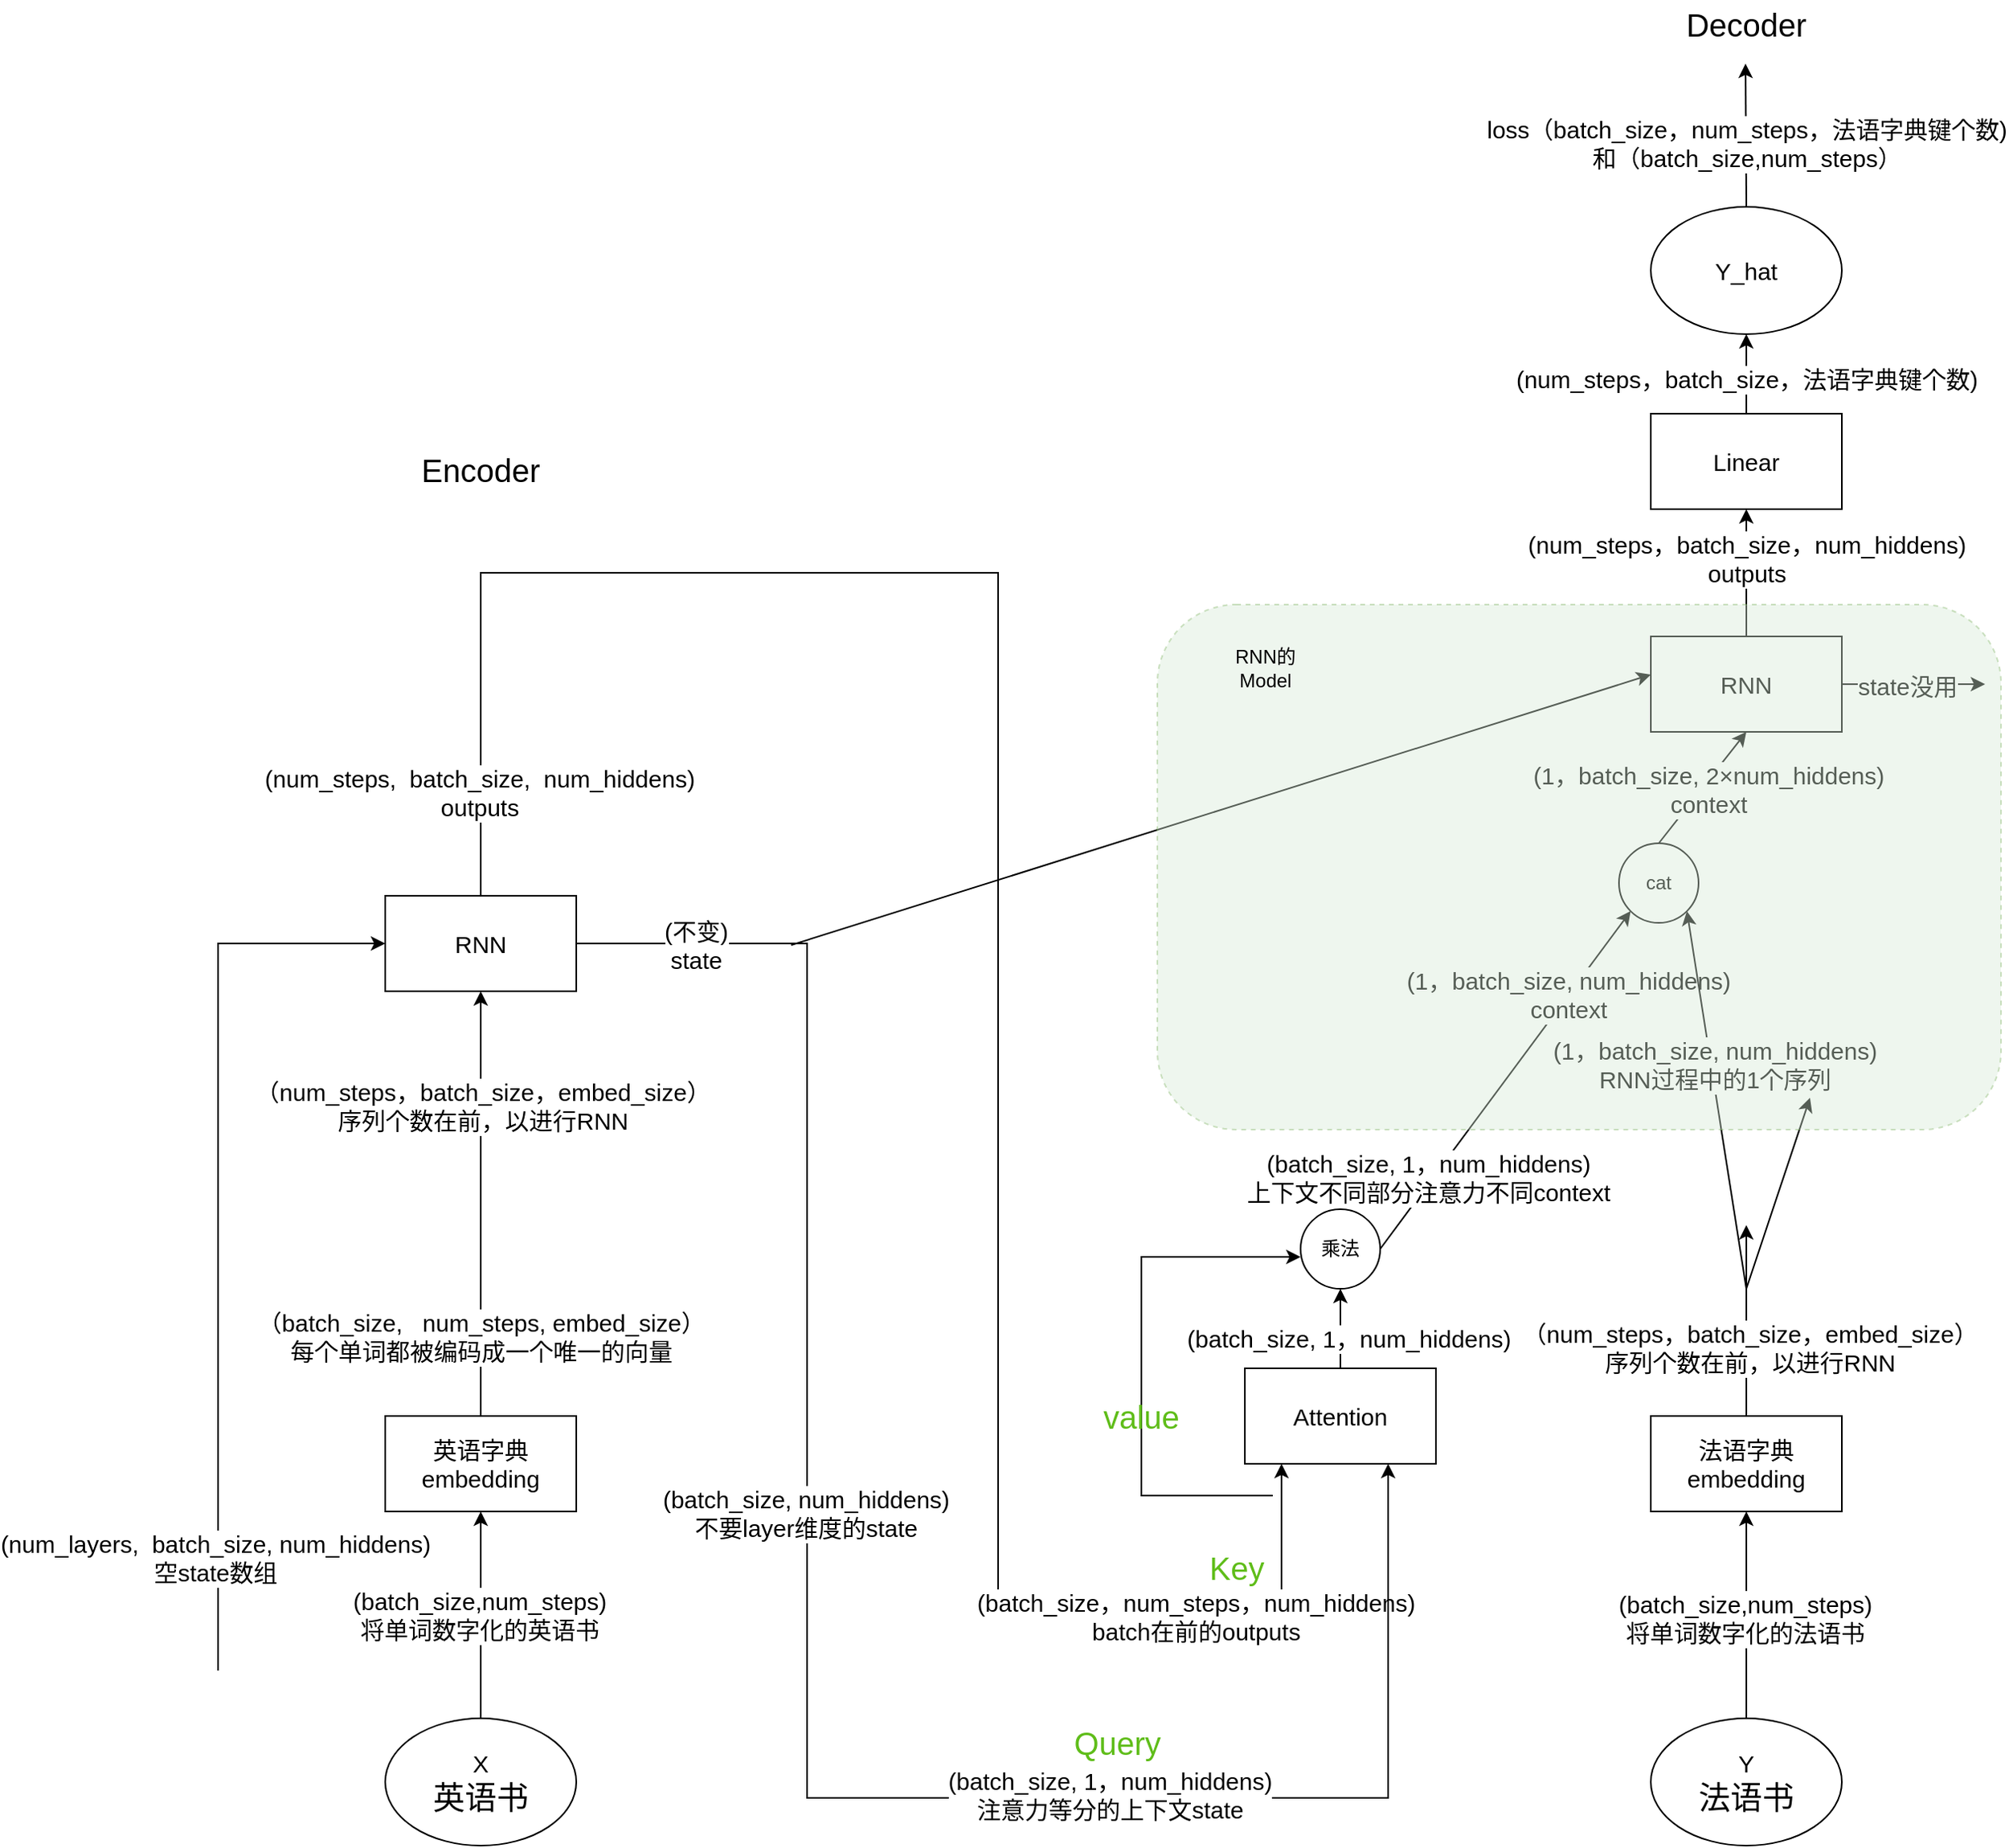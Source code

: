 <mxfile version="24.6.4" type="github">
  <diagram name="第 1 页" id="t57Mj6TWYS3Gnbbgc8SS">
    <mxGraphModel dx="2031" dy="1447" grid="1" gridSize="10" guides="1" tooltips="1" connect="1" arrows="1" fold="1" page="1" pageScale="1" pageWidth="1169" pageHeight="827" math="0" shadow="0">
      <root>
        <mxCell id="0" />
        <mxCell id="1" parent="0" />
        <mxCell id="ImswRMmQOFZAzSXgzo8e-5" style="edgeStyle=orthogonalEdgeStyle;rounded=0;orthogonalLoop=1;jettySize=auto;html=1;exitX=0.5;exitY=0;exitDx=0;exitDy=0;entryX=0.5;entryY=1;entryDx=0;entryDy=0;" edge="1" parent="1" source="ImswRMmQOFZAzSXgzo8e-1" target="ImswRMmQOFZAzSXgzo8e-4">
          <mxGeometry relative="1" as="geometry" />
        </mxCell>
        <mxCell id="ImswRMmQOFZAzSXgzo8e-35" value="&lt;font style=&quot;font-size: 15px;&quot;&gt;（batch_size,&amp;nbsp; &amp;nbsp;num_steps, embed_size）&lt;/font&gt;&lt;div&gt;&lt;font style=&quot;font-size: 15px;&quot;&gt;每个单词都被编码成一个唯一的向量&lt;/font&gt;&lt;/div&gt;" style="edgeLabel;html=1;align=center;verticalAlign=middle;resizable=0;points=[];" vertex="1" connectable="0" parent="ImswRMmQOFZAzSXgzo8e-5">
          <mxGeometry x="-0.622" relative="1" as="geometry">
            <mxPoint as="offset" />
          </mxGeometry>
        </mxCell>
        <mxCell id="ImswRMmQOFZAzSXgzo8e-37" value="&lt;font style=&quot;font-size: 15px;&quot;&gt;（num_steps，batch_size，embed_size）&lt;/font&gt;&lt;div&gt;&lt;span style=&quot;font-size: 15px;&quot;&gt;序列个数在前，以进行RNN&lt;/span&gt;&lt;/div&gt;" style="edgeLabel;html=1;align=center;verticalAlign=middle;resizable=0;points=[];" vertex="1" connectable="0" parent="ImswRMmQOFZAzSXgzo8e-5">
          <mxGeometry x="0.465" y="-1" relative="1" as="geometry">
            <mxPoint as="offset" />
          </mxGeometry>
        </mxCell>
        <mxCell id="ImswRMmQOFZAzSXgzo8e-1" value="&lt;font style=&quot;font-size: 15px;&quot;&gt;英语字典embedding&lt;/font&gt;" style="rounded=0;whiteSpace=wrap;html=1;" vertex="1" parent="1">
          <mxGeometry x="125" y="530" width="120" height="60" as="geometry" />
        </mxCell>
        <mxCell id="ImswRMmQOFZAzSXgzo8e-2" value="" style="endArrow=classic;html=1;rounded=0;entryX=0.5;entryY=1;entryDx=0;entryDy=0;exitX=0.5;exitY=0;exitDx=0;exitDy=0;" edge="1" parent="1" source="ImswRMmQOFZAzSXgzo8e-99" target="ImswRMmQOFZAzSXgzo8e-1">
          <mxGeometry width="50" height="50" relative="1" as="geometry">
            <mxPoint x="185" y="710" as="sourcePoint" />
            <mxPoint x="465" y="383" as="targetPoint" />
          </mxGeometry>
        </mxCell>
        <mxCell id="ImswRMmQOFZAzSXgzo8e-7" value="&lt;font style=&quot;font-size: 15px;&quot;&gt;(batch_size,num_steps)&lt;/font&gt;&lt;div&gt;&lt;font style=&quot;font-size: 15px;&quot;&gt;将单词数字化的英语书&lt;/font&gt;&lt;/div&gt;" style="edgeLabel;html=1;align=center;verticalAlign=middle;resizable=0;points=[];" vertex="1" connectable="0" parent="ImswRMmQOFZAzSXgzo8e-2">
          <mxGeometry x="0.003" y="1" relative="1" as="geometry">
            <mxPoint as="offset" />
          </mxGeometry>
        </mxCell>
        <mxCell id="ImswRMmQOFZAzSXgzo8e-13" style="edgeStyle=orthogonalEdgeStyle;rounded=0;orthogonalLoop=1;jettySize=auto;html=1;exitX=0.5;exitY=0;exitDx=0;exitDy=0;entryX=0.188;entryY=1;entryDx=0;entryDy=0;entryPerimeter=0;" edge="1" parent="1" source="ImswRMmQOFZAzSXgzo8e-4" target="ImswRMmQOFZAzSXgzo8e-23">
          <mxGeometry relative="1" as="geometry">
            <mxPoint x="680" y="510" as="targetPoint" />
            <Array as="points">
              <mxPoint x="185" />
              <mxPoint x="510" />
              <mxPoint x="510" y="660" />
              <mxPoint x="688" y="660" />
              <mxPoint x="688" y="560" />
              <mxPoint x="688" y="560" />
            </Array>
          </mxGeometry>
        </mxCell>
        <mxCell id="ImswRMmQOFZAzSXgzo8e-24" value="&lt;div&gt;&lt;span style=&quot;font-size: 15px;&quot;&gt;(num_steps,&amp;nbsp; batch_size,&amp;nbsp; num_hiddens)&lt;/span&gt;&lt;br&gt;&lt;/div&gt;&lt;font style=&quot;font-size: 15px;&quot;&gt;outputs&lt;/font&gt;" style="edgeLabel;html=1;align=center;verticalAlign=middle;resizable=0;points=[];" vertex="1" connectable="0" parent="ImswRMmQOFZAzSXgzo8e-13">
          <mxGeometry x="-0.911" y="1" relative="1" as="geometry">
            <mxPoint as="offset" />
          </mxGeometry>
        </mxCell>
        <mxCell id="ImswRMmQOFZAzSXgzo8e-26" value="&lt;div&gt;&lt;span style=&quot;font-size: 15px;&quot;&gt;(&lt;/span&gt;&lt;span style=&quot;font-size: 15px;&quot;&gt;batch_size，&lt;/span&gt;&lt;span style=&quot;font-size: 15px;&quot;&gt;num_steps，num_hiddens)&lt;/span&gt;&lt;/div&gt;&lt;font style=&quot;font-size: 15px;&quot;&gt;batch在前的outputs&lt;/font&gt;" style="edgeLabel;html=1;align=center;verticalAlign=middle;resizable=0;points=[];" vertex="1" connectable="0" parent="ImswRMmQOFZAzSXgzo8e-13">
          <mxGeometry x="0.82" y="2" relative="1" as="geometry">
            <mxPoint x="-23" y="-2" as="offset" />
          </mxGeometry>
        </mxCell>
        <mxCell id="ImswRMmQOFZAzSXgzo8e-14" style="edgeStyle=orthogonalEdgeStyle;rounded=0;orthogonalLoop=1;jettySize=auto;html=1;exitX=1;exitY=0.5;exitDx=0;exitDy=0;entryX=0.75;entryY=1;entryDx=0;entryDy=0;" edge="1" parent="1" source="ImswRMmQOFZAzSXgzo8e-4" target="ImswRMmQOFZAzSXgzo8e-23">
          <mxGeometry relative="1" as="geometry">
            <mxPoint x="770" y="580" as="targetPoint" />
            <Array as="points">
              <mxPoint x="390" y="233" />
              <mxPoint x="390" y="770" />
              <mxPoint x="755" y="770" />
            </Array>
          </mxGeometry>
        </mxCell>
        <mxCell id="ImswRMmQOFZAzSXgzo8e-22" value="&lt;div style=&quot;font-size: 15px;&quot;&gt;&lt;br&gt;&lt;/div&gt;" style="edgeLabel;html=1;align=center;verticalAlign=middle;resizable=0;points=[];" vertex="1" connectable="0" parent="ImswRMmQOFZAzSXgzo8e-14">
          <mxGeometry x="0.167" y="2" relative="1" as="geometry">
            <mxPoint as="offset" />
          </mxGeometry>
        </mxCell>
        <mxCell id="ImswRMmQOFZAzSXgzo8e-45" value="&lt;div style=&quot;font-size: 15px;&quot;&gt;&lt;br&gt;&lt;/div&gt;" style="edgeLabel;html=1;align=center;verticalAlign=middle;resizable=0;points=[];" vertex="1" connectable="0" parent="ImswRMmQOFZAzSXgzo8e-14">
          <mxGeometry x="0.333" relative="1" as="geometry">
            <mxPoint as="offset" />
          </mxGeometry>
        </mxCell>
        <mxCell id="ImswRMmQOFZAzSXgzo8e-49" value="&lt;div style=&quot;font-size: 15px;&quot;&gt;&lt;br&gt;&lt;/div&gt;" style="edgeLabel;html=1;align=center;verticalAlign=middle;resizable=0;points=[];" vertex="1" connectable="0" parent="ImswRMmQOFZAzSXgzo8e-14">
          <mxGeometry x="-0.758" y="2" relative="1" as="geometry">
            <mxPoint x="-42" as="offset" />
          </mxGeometry>
        </mxCell>
        <mxCell id="ImswRMmQOFZAzSXgzo8e-50" value="&lt;div style=&quot;font-size: 15px;&quot;&gt;(batch_size, 1，num_hiddens)&lt;/div&gt;&lt;div style=&quot;font-size: 15px;&quot;&gt;注意力等分的上下文state&lt;/div&gt;" style="edgeLabel;html=1;align=center;verticalAlign=middle;resizable=0;points=[];" vertex="1" connectable="0" parent="ImswRMmQOFZAzSXgzo8e-14">
          <mxGeometry x="0.362" y="2" relative="1" as="geometry">
            <mxPoint x="16" as="offset" />
          </mxGeometry>
        </mxCell>
        <mxCell id="ImswRMmQOFZAzSXgzo8e-83" value="&lt;div style=&quot;font-size: 15px;&quot;&gt;(batch_size, num_hiddens)&lt;/div&gt;&lt;font style=&quot;font-size: 15px;&quot;&gt;不要layer维度的state&lt;/font&gt;" style="edgeLabel;html=1;align=center;verticalAlign=middle;resizable=0;points=[];" vertex="1" connectable="0" parent="ImswRMmQOFZAzSXgzo8e-14">
          <mxGeometry x="-0.2" y="-1" relative="1" as="geometry">
            <mxPoint as="offset" />
          </mxGeometry>
        </mxCell>
        <mxCell id="ImswRMmQOFZAzSXgzo8e-85" value="&lt;div style=&quot;font-size: 15px;&quot;&gt;(不变)&lt;/div&gt;&lt;font style=&quot;font-size: 15px;&quot;&gt;state&lt;/font&gt;" style="edgeLabel;html=1;align=center;verticalAlign=middle;resizable=0;points=[];" vertex="1" connectable="0" parent="ImswRMmQOFZAzSXgzo8e-14">
          <mxGeometry x="-0.81" y="-1" relative="1" as="geometry">
            <mxPoint x="-45" as="offset" />
          </mxGeometry>
        </mxCell>
        <mxCell id="ImswRMmQOFZAzSXgzo8e-4" value="&lt;font style=&quot;font-size: 15px;&quot;&gt;RNN&lt;/font&gt;" style="rounded=0;whiteSpace=wrap;html=1;" vertex="1" parent="1">
          <mxGeometry x="125" y="203" width="120" height="60" as="geometry" />
        </mxCell>
        <mxCell id="ImswRMmQOFZAzSXgzo8e-8" value="&lt;font style=&quot;font-size: 20px;&quot;&gt;Encoder&lt;/font&gt;" style="text;html=1;align=center;verticalAlign=middle;whiteSpace=wrap;rounded=0;" vertex="1" parent="1">
          <mxGeometry x="155" y="-80" width="60" height="30" as="geometry" />
        </mxCell>
        <mxCell id="ImswRMmQOFZAzSXgzo8e-9" value="&lt;font style=&quot;font-size: 20px;&quot;&gt;Decoder&lt;/font&gt;" style="text;html=1;align=center;verticalAlign=middle;whiteSpace=wrap;rounded=0;" vertex="1" parent="1">
          <mxGeometry x="950" y="-360" width="60" height="30" as="geometry" />
        </mxCell>
        <mxCell id="ImswRMmQOFZAzSXgzo8e-10" value="" style="endArrow=classic;html=1;rounded=0;entryX=0;entryY=0.5;entryDx=0;entryDy=0;edgeStyle=orthogonalEdgeStyle;" edge="1" parent="1" target="ImswRMmQOFZAzSXgzo8e-4">
          <mxGeometry width="50" height="50" relative="1" as="geometry">
            <mxPoint x="20" y="690" as="sourcePoint" />
            <mxPoint x="425" y="290" as="targetPoint" />
            <Array as="points">
              <mxPoint x="20" y="233" />
            </Array>
          </mxGeometry>
        </mxCell>
        <mxCell id="ImswRMmQOFZAzSXgzo8e-19" value="&lt;div&gt;&lt;font style=&quot;font-size: 15px;&quot;&gt;(num_layers,&amp;nbsp; batch_size, num_hiddens)&lt;/font&gt;&lt;/div&gt;&lt;font style=&quot;font-size: 15px;&quot;&gt;空state数组&lt;/font&gt;" style="edgeLabel;html=1;align=center;verticalAlign=middle;resizable=0;points=[];" vertex="1" connectable="0" parent="ImswRMmQOFZAzSXgzo8e-10">
          <mxGeometry x="-0.498" y="2" relative="1" as="geometry">
            <mxPoint y="70" as="offset" />
          </mxGeometry>
        </mxCell>
        <mxCell id="ImswRMmQOFZAzSXgzo8e-55" style="edgeStyle=orthogonalEdgeStyle;rounded=0;orthogonalLoop=1;jettySize=auto;html=1;exitX=0.5;exitY=0;exitDx=0;exitDy=0;entryX=0.5;entryY=1;entryDx=0;entryDy=0;" edge="1" parent="1" source="ImswRMmQOFZAzSXgzo8e-23" target="ImswRMmQOFZAzSXgzo8e-56">
          <mxGeometry relative="1" as="geometry">
            <mxPoint x="725" y="293" as="targetPoint" />
            <Array as="points" />
          </mxGeometry>
        </mxCell>
        <mxCell id="ImswRMmQOFZAzSXgzo8e-103" value="&lt;div style=&quot;font-size: 15px;&quot;&gt;(batch_size, 1，num_hiddens)&lt;/div&gt;" style="edgeLabel;html=1;align=center;verticalAlign=middle;resizable=0;points=[];" vertex="1" connectable="0" parent="ImswRMmQOFZAzSXgzo8e-55">
          <mxGeometry x="-0.013" y="-2" relative="1" as="geometry">
            <mxPoint x="3" y="5" as="offset" />
          </mxGeometry>
        </mxCell>
        <mxCell id="ImswRMmQOFZAzSXgzo8e-23" value="&lt;font style=&quot;font-size: 15px;&quot;&gt;Attention&lt;/font&gt;" style="rounded=0;whiteSpace=wrap;html=1;" vertex="1" parent="1">
          <mxGeometry x="665" y="500" width="120" height="60" as="geometry" />
        </mxCell>
        <mxCell id="ImswRMmQOFZAzSXgzo8e-40" style="edgeStyle=orthogonalEdgeStyle;rounded=0;orthogonalLoop=1;jettySize=auto;html=1;exitX=0.5;exitY=0;exitDx=0;exitDy=0;" edge="1" parent="1" source="ImswRMmQOFZAzSXgzo8e-29">
          <mxGeometry relative="1" as="geometry">
            <mxPoint x="980" y="410" as="targetPoint" />
          </mxGeometry>
        </mxCell>
        <mxCell id="ImswRMmQOFZAzSXgzo8e-42" value="&lt;font style=&quot;font-size: 15px;&quot;&gt;（num_steps，batch_size，embed_size）&lt;/font&gt;&lt;div&gt;&lt;span style=&quot;font-size: 15px;&quot;&gt;序列个数在前，以进行RNN&lt;/span&gt;&lt;/div&gt;" style="edgeLabel;html=1;align=center;verticalAlign=middle;resizable=0;points=[];" vertex="1" connectable="0" parent="ImswRMmQOFZAzSXgzo8e-40">
          <mxGeometry x="-0.282" y="-2" relative="1" as="geometry">
            <mxPoint as="offset" />
          </mxGeometry>
        </mxCell>
        <mxCell id="ImswRMmQOFZAzSXgzo8e-29" value="&lt;font style=&quot;font-size: 15px;&quot;&gt;法语字典embedding&lt;/font&gt;" style="rounded=0;whiteSpace=wrap;html=1;" vertex="1" parent="1">
          <mxGeometry x="920" y="530" width="120" height="60" as="geometry" />
        </mxCell>
        <mxCell id="ImswRMmQOFZAzSXgzo8e-31" style="edgeStyle=orthogonalEdgeStyle;rounded=0;orthogonalLoop=1;jettySize=auto;html=1;exitX=0.5;exitY=0;exitDx=0;exitDy=0;entryX=0.5;entryY=1;entryDx=0;entryDy=0;" edge="1" parent="1" source="ImswRMmQOFZAzSXgzo8e-98" target="ImswRMmQOFZAzSXgzo8e-29">
          <mxGeometry relative="1" as="geometry">
            <mxPoint x="980" y="710" as="sourcePoint" />
          </mxGeometry>
        </mxCell>
        <mxCell id="ImswRMmQOFZAzSXgzo8e-39" value="&lt;font style=&quot;font-size: 15px;&quot;&gt;(batch_size,num_steps)&lt;/font&gt;&lt;div&gt;&lt;font style=&quot;font-size: 15px;&quot;&gt;将单词数字化的法语书&lt;/font&gt;&lt;/div&gt;" style="edgeLabel;html=1;align=center;verticalAlign=middle;resizable=0;points=[];" vertex="1" connectable="0" parent="ImswRMmQOFZAzSXgzo8e-31">
          <mxGeometry x="-0.029" y="1" relative="1" as="geometry">
            <mxPoint as="offset" />
          </mxGeometry>
        </mxCell>
        <mxCell id="ImswRMmQOFZAzSXgzo8e-90" style="edgeStyle=orthogonalEdgeStyle;rounded=0;orthogonalLoop=1;jettySize=auto;html=1;exitX=1;exitY=0.5;exitDx=0;exitDy=0;" edge="1" parent="1" source="ImswRMmQOFZAzSXgzo8e-32">
          <mxGeometry relative="1" as="geometry">
            <mxPoint x="1130" y="70" as="targetPoint" />
          </mxGeometry>
        </mxCell>
        <mxCell id="ImswRMmQOFZAzSXgzo8e-91" value="&lt;font style=&quot;font-size: 15px;&quot;&gt;state没用&lt;/font&gt;" style="edgeLabel;html=1;align=center;verticalAlign=middle;resizable=0;points=[];" vertex="1" connectable="0" parent="ImswRMmQOFZAzSXgzo8e-90">
          <mxGeometry x="0.169" y="4" relative="1" as="geometry">
            <mxPoint x="-12" y="4" as="offset" />
          </mxGeometry>
        </mxCell>
        <mxCell id="ImswRMmQOFZAzSXgzo8e-92" style="edgeStyle=orthogonalEdgeStyle;rounded=0;orthogonalLoop=1;jettySize=auto;html=1;exitX=0.5;exitY=0;exitDx=0;exitDy=0;entryX=0.5;entryY=1;entryDx=0;entryDy=0;" edge="1" parent="1" source="ImswRMmQOFZAzSXgzo8e-32" target="ImswRMmQOFZAzSXgzo8e-89">
          <mxGeometry relative="1" as="geometry" />
        </mxCell>
        <mxCell id="ImswRMmQOFZAzSXgzo8e-96" value="&lt;div&gt;&lt;span style=&quot;font-size: 15px;&quot;&gt;(&lt;/span&gt;&lt;span style=&quot;font-size: 15px;&quot;&gt;num_steps，&lt;/span&gt;&lt;span style=&quot;font-size: 15px;&quot;&gt;batch_size，&lt;/span&gt;&lt;span style=&quot;font-size: 15px;&quot;&gt;num_hiddens)&lt;/span&gt;&lt;/div&gt;&lt;font style=&quot;font-size: 15px;&quot;&gt;outputs&lt;/font&gt;" style="edgeLabel;html=1;align=center;verticalAlign=middle;resizable=0;points=[];" vertex="1" connectable="0" parent="ImswRMmQOFZAzSXgzo8e-92">
          <mxGeometry x="-0.285" y="1" relative="1" as="geometry">
            <mxPoint x="1" y="-21" as="offset" />
          </mxGeometry>
        </mxCell>
        <mxCell id="ImswRMmQOFZAzSXgzo8e-32" value="&lt;font style=&quot;font-size: 15px;&quot;&gt;RNN&lt;/font&gt;" style="rounded=0;whiteSpace=wrap;html=1;" vertex="1" parent="1">
          <mxGeometry x="920" y="40" width="120" height="60" as="geometry" />
        </mxCell>
        <mxCell id="ImswRMmQOFZAzSXgzo8e-51" value="&lt;font color=&quot;#5fbd19&quot; style=&quot;font-size: 20px;&quot;&gt;Query&lt;/font&gt;" style="text;html=1;align=center;verticalAlign=middle;whiteSpace=wrap;rounded=0;" vertex="1" parent="1">
          <mxGeometry x="554.5" y="720" width="60" height="30" as="geometry" />
        </mxCell>
        <mxCell id="ImswRMmQOFZAzSXgzo8e-53" value="&lt;font color=&quot;#5fbd19&quot; style=&quot;font-size: 20px;&quot;&gt;Key&lt;/font&gt;" style="text;html=1;align=center;verticalAlign=middle;whiteSpace=wrap;rounded=0;" vertex="1" parent="1">
          <mxGeometry x="630" y="610" width="60" height="30" as="geometry" />
        </mxCell>
        <mxCell id="ImswRMmQOFZAzSXgzo8e-54" value="" style="endArrow=classic;html=1;rounded=0;edgeStyle=orthogonalEdgeStyle;entryX=0;entryY=0.6;entryDx=0;entryDy=0;entryPerimeter=0;" edge="1" parent="1" target="ImswRMmQOFZAzSXgzo8e-56">
          <mxGeometry width="50" height="50" relative="1" as="geometry">
            <mxPoint x="682.5" y="580" as="sourcePoint" />
            <mxPoint x="698" y="420" as="targetPoint" />
            <Array as="points">
              <mxPoint x="600" y="580" />
              <mxPoint x="600" y="430" />
            </Array>
          </mxGeometry>
        </mxCell>
        <mxCell id="ImswRMmQOFZAzSXgzo8e-57" style="rounded=0;orthogonalLoop=1;jettySize=auto;html=1;exitX=1;exitY=0.5;exitDx=0;exitDy=0;entryX=0;entryY=1;entryDx=0;entryDy=0;" edge="1" parent="1" source="ImswRMmQOFZAzSXgzo8e-56" target="ImswRMmQOFZAzSXgzo8e-76">
          <mxGeometry relative="1" as="geometry">
            <mxPoint x="820" y="270" as="targetPoint" />
          </mxGeometry>
        </mxCell>
        <mxCell id="ImswRMmQOFZAzSXgzo8e-75" value="&lt;div style=&quot;font-size: 15px;&quot;&gt;&lt;br&gt;&lt;/div&gt;" style="edgeLabel;html=1;align=center;verticalAlign=middle;resizable=0;points=[];" vertex="1" connectable="0" parent="ImswRMmQOFZAzSXgzo8e-57">
          <mxGeometry x="0.302" y="1" relative="1" as="geometry">
            <mxPoint y="15" as="offset" />
          </mxGeometry>
        </mxCell>
        <mxCell id="ImswRMmQOFZAzSXgzo8e-77" value="&lt;div style=&quot;font-size: 15px;&quot;&gt;&lt;br&gt;&lt;/div&gt;" style="edgeLabel;html=1;align=center;verticalAlign=middle;resizable=0;points=[];" vertex="1" connectable="0" parent="ImswRMmQOFZAzSXgzo8e-57">
          <mxGeometry x="-0.641" y="1" relative="1" as="geometry">
            <mxPoint as="offset" />
          </mxGeometry>
        </mxCell>
        <mxCell id="ImswRMmQOFZAzSXgzo8e-78" value="&lt;div style=&quot;font-size: 15px;&quot;&gt;(batch_size, 1，num_hiddens)&lt;/div&gt;&lt;div style=&quot;font-size: 15px;&quot;&gt;上下文不同部分注意力不同context&lt;/div&gt;" style="edgeLabel;html=1;align=center;verticalAlign=middle;resizable=0;points=[];" vertex="1" connectable="0" parent="ImswRMmQOFZAzSXgzo8e-57">
          <mxGeometry x="-0.398" y="-2" relative="1" as="geometry">
            <mxPoint x="-19" y="17" as="offset" />
          </mxGeometry>
        </mxCell>
        <mxCell id="ImswRMmQOFZAzSXgzo8e-81" value="&lt;div style=&quot;font-size: 15px;&quot;&gt;(1，batch_size, num_hiddens)&lt;/div&gt;&lt;div style=&quot;font-size: 15px;&quot;&gt;context&lt;/div&gt;" style="edgeLabel;html=1;align=center;verticalAlign=middle;resizable=0;points=[];" vertex="1" connectable="0" parent="ImswRMmQOFZAzSXgzo8e-57">
          <mxGeometry x="0.508" y="1" relative="1" as="geometry">
            <mxPoint as="offset" />
          </mxGeometry>
        </mxCell>
        <mxCell id="ImswRMmQOFZAzSXgzo8e-56" value="乘法" style="ellipse;whiteSpace=wrap;html=1;aspect=fixed;" vertex="1" parent="1">
          <mxGeometry x="700" y="400" width="50" height="50" as="geometry" />
        </mxCell>
        <mxCell id="ImswRMmQOFZAzSXgzo8e-58" value="" style="endArrow=classic;html=1;rounded=0;entryX=1;entryY=1;entryDx=0;entryDy=0;" edge="1" parent="1" target="ImswRMmQOFZAzSXgzo8e-76">
          <mxGeometry width="50" height="50" relative="1" as="geometry">
            <mxPoint x="980" y="450" as="sourcePoint" />
            <mxPoint x="930" y="290" as="targetPoint" />
          </mxGeometry>
        </mxCell>
        <mxCell id="ImswRMmQOFZAzSXgzo8e-61" value="&lt;div style=&quot;font-size: 15px;&quot;&gt;&lt;br&gt;&lt;/div&gt;" style="edgeLabel;html=1;align=center;verticalAlign=middle;resizable=0;points=[];" vertex="1" connectable="0" parent="ImswRMmQOFZAzSXgzo8e-58">
          <mxGeometry x="0.152" relative="1" as="geometry">
            <mxPoint as="offset" />
          </mxGeometry>
        </mxCell>
        <mxCell id="ImswRMmQOFZAzSXgzo8e-63" value="&lt;div style=&quot;font-size: 15px;&quot;&gt;(1，batch_size, num_hiddens)&lt;/div&gt;&lt;div style=&quot;font-size: 15px;&quot;&gt;RNN过程中的1个序列&lt;/div&gt;" style="edgeLabel;html=1;align=center;verticalAlign=middle;resizable=0;points=[];" vertex="1" connectable="0" parent="ImswRMmQOFZAzSXgzo8e-58">
          <mxGeometry x="-0.273" y="3" relative="1" as="geometry">
            <mxPoint x="-4" y="-55" as="offset" />
          </mxGeometry>
        </mxCell>
        <mxCell id="ImswRMmQOFZAzSXgzo8e-59" value="" style="endArrow=classic;html=1;rounded=0;" edge="1" parent="1">
          <mxGeometry width="50" height="50" relative="1" as="geometry">
            <mxPoint x="980" y="450" as="sourcePoint" />
            <mxPoint x="1020" y="330" as="targetPoint" />
          </mxGeometry>
        </mxCell>
        <mxCell id="ImswRMmQOFZAzSXgzo8e-82" style="rounded=0;orthogonalLoop=1;jettySize=auto;html=1;exitX=0.5;exitY=0;exitDx=0;exitDy=0;entryX=0.5;entryY=1;entryDx=0;entryDy=0;" edge="1" parent="1" source="ImswRMmQOFZAzSXgzo8e-76" target="ImswRMmQOFZAzSXgzo8e-32">
          <mxGeometry relative="1" as="geometry" />
        </mxCell>
        <mxCell id="ImswRMmQOFZAzSXgzo8e-88" value="&lt;div style=&quot;font-size: 15px;&quot;&gt;&lt;br&gt;&lt;/div&gt;" style="edgeLabel;html=1;align=center;verticalAlign=middle;resizable=0;points=[];" vertex="1" connectable="0" parent="ImswRMmQOFZAzSXgzo8e-82">
          <mxGeometry x="-0.056" relative="1" as="geometry">
            <mxPoint as="offset" />
          </mxGeometry>
        </mxCell>
        <mxCell id="ImswRMmQOFZAzSXgzo8e-93" value="&lt;div style=&quot;font-size: 15px;&quot;&gt;(1，batch_size, 2×num_hiddens)&lt;/div&gt;&lt;div style=&quot;font-size: 15px;&quot;&gt;context&lt;/div&gt;" style="edgeLabel;html=1;align=center;verticalAlign=middle;resizable=0;points=[];" vertex="1" connectable="0" parent="ImswRMmQOFZAzSXgzo8e-82">
          <mxGeometry x="0.019" y="-3" relative="1" as="geometry">
            <mxPoint as="offset" />
          </mxGeometry>
        </mxCell>
        <mxCell id="ImswRMmQOFZAzSXgzo8e-76" value="cat" style="ellipse;whiteSpace=wrap;html=1;aspect=fixed;" vertex="1" parent="1">
          <mxGeometry x="900" y="170" width="50" height="50" as="geometry" />
        </mxCell>
        <mxCell id="ImswRMmQOFZAzSXgzo8e-86" value="" style="endArrow=classic;html=1;rounded=0;entryX=0;entryY=0.5;entryDx=0;entryDy=0;" edge="1" parent="1">
          <mxGeometry width="50" height="50" relative="1" as="geometry">
            <mxPoint x="380" y="234" as="sourcePoint" />
            <mxPoint x="920" y="64" as="targetPoint" />
          </mxGeometry>
        </mxCell>
        <mxCell id="ImswRMmQOFZAzSXgzo8e-100" style="edgeStyle=orthogonalEdgeStyle;rounded=0;orthogonalLoop=1;jettySize=auto;html=1;exitX=0.5;exitY=0;exitDx=0;exitDy=0;entryX=0.5;entryY=1;entryDx=0;entryDy=0;" edge="1" parent="1" source="ImswRMmQOFZAzSXgzo8e-89" target="ImswRMmQOFZAzSXgzo8e-97">
          <mxGeometry relative="1" as="geometry" />
        </mxCell>
        <mxCell id="ImswRMmQOFZAzSXgzo8e-102" value="&lt;div&gt;&lt;span style=&quot;font-size: 15px;&quot;&gt;(&lt;/span&gt;&lt;span style=&quot;font-size: 15px;&quot;&gt;num_steps，&lt;/span&gt;&lt;span style=&quot;font-size: 15px;&quot;&gt;batch_size，&lt;/span&gt;&lt;span style=&quot;font-size: 15px;&quot;&gt;法语字典键个数)&lt;/span&gt;&lt;/div&gt;&lt;font style=&quot;font-size: 15px;&quot;&gt;&lt;/font&gt;" style="edgeLabel;html=1;align=center;verticalAlign=middle;resizable=0;points=[];" vertex="1" connectable="0" parent="ImswRMmQOFZAzSXgzo8e-100">
          <mxGeometry x="-0.125" relative="1" as="geometry">
            <mxPoint as="offset" />
          </mxGeometry>
        </mxCell>
        <mxCell id="ImswRMmQOFZAzSXgzo8e-89" value="&lt;font style=&quot;font-size: 15px;&quot;&gt;Linear&lt;/font&gt;" style="rounded=0;whiteSpace=wrap;html=1;" vertex="1" parent="1">
          <mxGeometry x="920" y="-100" width="120" height="60" as="geometry" />
        </mxCell>
        <mxCell id="ImswRMmQOFZAzSXgzo8e-95" value="" style="group" vertex="1" connectable="0" parent="1">
          <mxGeometry x="610" y="20" width="530" height="330" as="geometry" />
        </mxCell>
        <mxCell id="ImswRMmQOFZAzSXgzo8e-64" value="" style="rounded=1;whiteSpace=wrap;html=1;dashed=1;fillColor=#d5e8d4;strokeColor=#82b366;opacity=40;" vertex="1" parent="ImswRMmQOFZAzSXgzo8e-95">
          <mxGeometry width="530" height="330" as="geometry" />
        </mxCell>
        <mxCell id="ImswRMmQOFZAzSXgzo8e-94" value="RNN的Model" style="text;html=1;align=center;verticalAlign=middle;whiteSpace=wrap;rounded=0;" vertex="1" parent="ImswRMmQOFZAzSXgzo8e-95">
          <mxGeometry x="38.899" y="26.757" width="58.349" height="26.757" as="geometry" />
        </mxCell>
        <mxCell id="ImswRMmQOFZAzSXgzo8e-104" style="edgeStyle=orthogonalEdgeStyle;rounded=0;orthogonalLoop=1;jettySize=auto;html=1;exitX=0.5;exitY=0;exitDx=0;exitDy=0;" edge="1" parent="1" source="ImswRMmQOFZAzSXgzo8e-97">
          <mxGeometry relative="1" as="geometry">
            <mxPoint x="979.5" y="-320" as="targetPoint" />
            <mxPoint x="979.5" y="-250" as="sourcePoint" />
          </mxGeometry>
        </mxCell>
        <mxCell id="ImswRMmQOFZAzSXgzo8e-105" value="&lt;font style=&quot;font-size: 15px;&quot;&gt;loss（&lt;/font&gt;&lt;span style=&quot;font-size: 15px;&quot;&gt;batch_size，&lt;/span&gt;&lt;span style=&quot;font-size: 15px;&quot;&gt;num_steps，&lt;/span&gt;&lt;span style=&quot;font-size: 15px;&quot;&gt;法语字典键个数)&lt;/span&gt;&lt;div&gt;&lt;font style=&quot;font-size: 15px;&quot;&gt;和（batch_size,num_steps）&lt;/font&gt;&lt;/div&gt;" style="edgeLabel;html=1;align=center;verticalAlign=middle;resizable=0;points=[];" vertex="1" connectable="0" parent="ImswRMmQOFZAzSXgzo8e-104">
          <mxGeometry x="-0.072" y="1" relative="1" as="geometry">
            <mxPoint x="1" y="2" as="offset" />
          </mxGeometry>
        </mxCell>
        <mxCell id="ImswRMmQOFZAzSXgzo8e-97" value="&lt;font style=&quot;font-size: 15px;&quot;&gt;Y_hat&lt;/font&gt;" style="ellipse;whiteSpace=wrap;html=1;" vertex="1" parent="1">
          <mxGeometry x="920" y="-230" width="120" height="80" as="geometry" />
        </mxCell>
        <mxCell id="ImswRMmQOFZAzSXgzo8e-98" value="&lt;font style=&quot;font-size: 15px;&quot;&gt;Y&lt;/font&gt;&lt;div&gt;&lt;font style=&quot;font-size: 15px;&quot;&gt;&lt;span style=&quot;font-size: 20px;&quot;&gt;法语书&lt;/span&gt;&lt;br&gt;&lt;/font&gt;&lt;/div&gt;" style="ellipse;whiteSpace=wrap;html=1;" vertex="1" parent="1">
          <mxGeometry x="920" y="720" width="120" height="80" as="geometry" />
        </mxCell>
        <mxCell id="ImswRMmQOFZAzSXgzo8e-99" value="&lt;font style=&quot;font-size: 15px;&quot;&gt;X&lt;/font&gt;&lt;div&gt;&lt;font style=&quot;font-size: 15px;&quot;&gt;&lt;span style=&quot;font-size: 20px;&quot;&gt;英语书&lt;/span&gt;&lt;br&gt;&lt;/font&gt;&lt;/div&gt;" style="ellipse;whiteSpace=wrap;html=1;" vertex="1" parent="1">
          <mxGeometry x="125" y="720" width="120" height="80" as="geometry" />
        </mxCell>
        <mxCell id="ImswRMmQOFZAzSXgzo8e-106" value="&lt;font color=&quot;#5fbd19&quot; style=&quot;font-size: 20px;&quot;&gt;value&lt;/font&gt;" style="text;html=1;align=center;verticalAlign=middle;whiteSpace=wrap;rounded=0;" vertex="1" parent="1">
          <mxGeometry x="570" y="515" width="60" height="30" as="geometry" />
        </mxCell>
      </root>
    </mxGraphModel>
  </diagram>
</mxfile>
